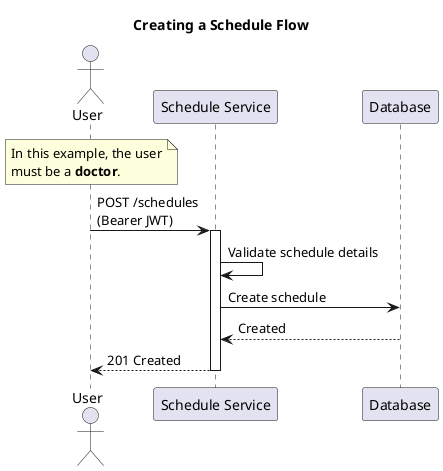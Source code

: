@startuml create_schedule

title Creating a Schedule Flow

actor "User" as user
participant "Schedule Service" as schedule_service
participant "Database" as database

note over user
In this example, the user
must be a **doctor**.
end note

user -> schedule_service: POST /schedules\n(Bearer JWT)

activate schedule_service
schedule_service -> schedule_service: Validate schedule details
schedule_service -> database: Create schedule
database --> schedule_service: Created
schedule_service --> user: 201 Created
deactivate schedule_service

@enduml